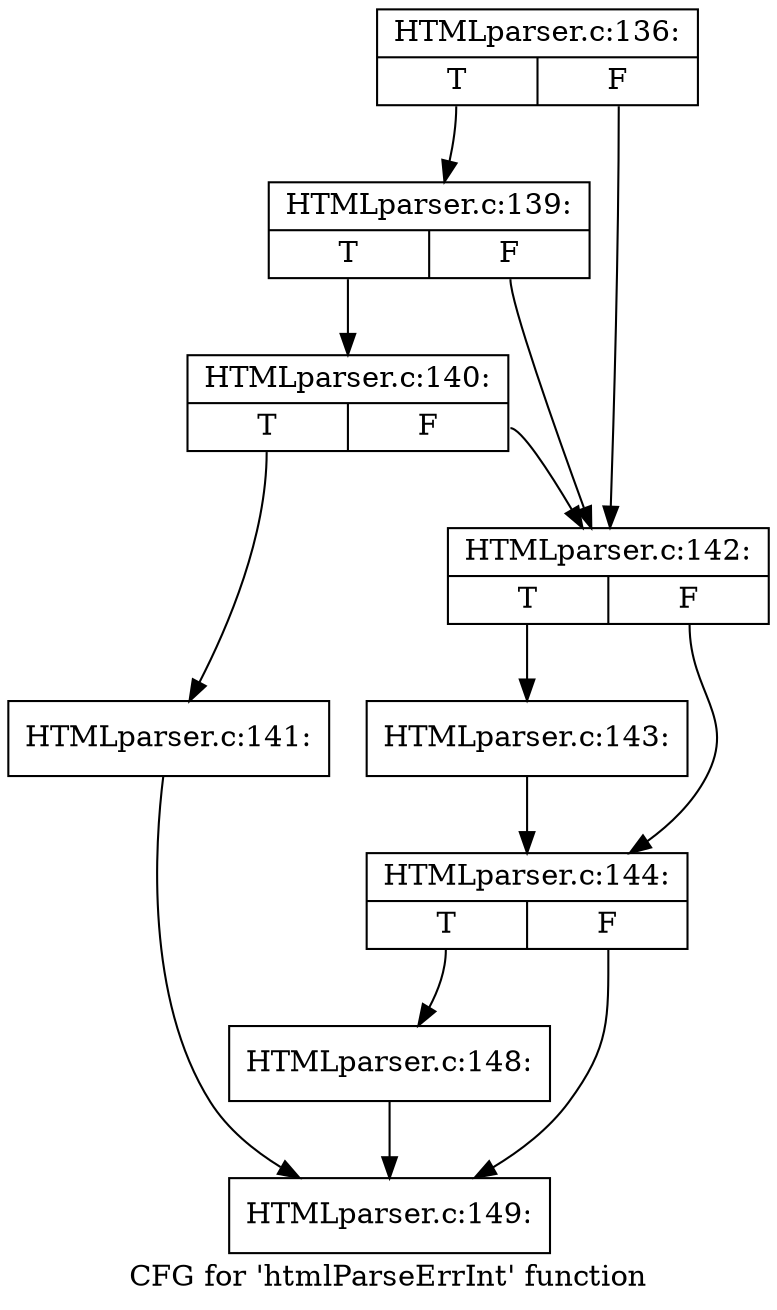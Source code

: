 digraph "CFG for 'htmlParseErrInt' function" {
	label="CFG for 'htmlParseErrInt' function";

	Node0x3d32710 [shape=record,label="{HTMLparser.c:136:|{<s0>T|<s1>F}}"];
	Node0x3d32710:s0 -> Node0x3ebe0f0;
	Node0x3d32710:s1 -> Node0x3ebe020;
	Node0x3ebe0f0 [shape=record,label="{HTMLparser.c:139:|{<s0>T|<s1>F}}"];
	Node0x3ebe0f0:s0 -> Node0x3ebe070;
	Node0x3ebe0f0:s1 -> Node0x3ebe020;
	Node0x3ebe070 [shape=record,label="{HTMLparser.c:140:|{<s0>T|<s1>F}}"];
	Node0x3ebe070:s0 -> Node0x3ebdfd0;
	Node0x3ebe070:s1 -> Node0x3ebe020;
	Node0x3ebdfd0 [shape=record,label="{HTMLparser.c:141:}"];
	Node0x3ebdfd0 -> Node0x3ebf1f0;
	Node0x3ebe020 [shape=record,label="{HTMLparser.c:142:|{<s0>T|<s1>F}}"];
	Node0x3ebe020:s0 -> Node0x3ebeb60;
	Node0x3ebe020:s1 -> Node0x3ebebb0;
	Node0x3ebeb60 [shape=record,label="{HTMLparser.c:143:}"];
	Node0x3ebeb60 -> Node0x3ebebb0;
	Node0x3ebebb0 [shape=record,label="{HTMLparser.c:144:|{<s0>T|<s1>F}}"];
	Node0x3ebebb0:s0 -> Node0x3ebf1a0;
	Node0x3ebebb0:s1 -> Node0x3ebf1f0;
	Node0x3ebf1a0 [shape=record,label="{HTMLparser.c:148:}"];
	Node0x3ebf1a0 -> Node0x3ebf1f0;
	Node0x3ebf1f0 [shape=record,label="{HTMLparser.c:149:}"];
}
